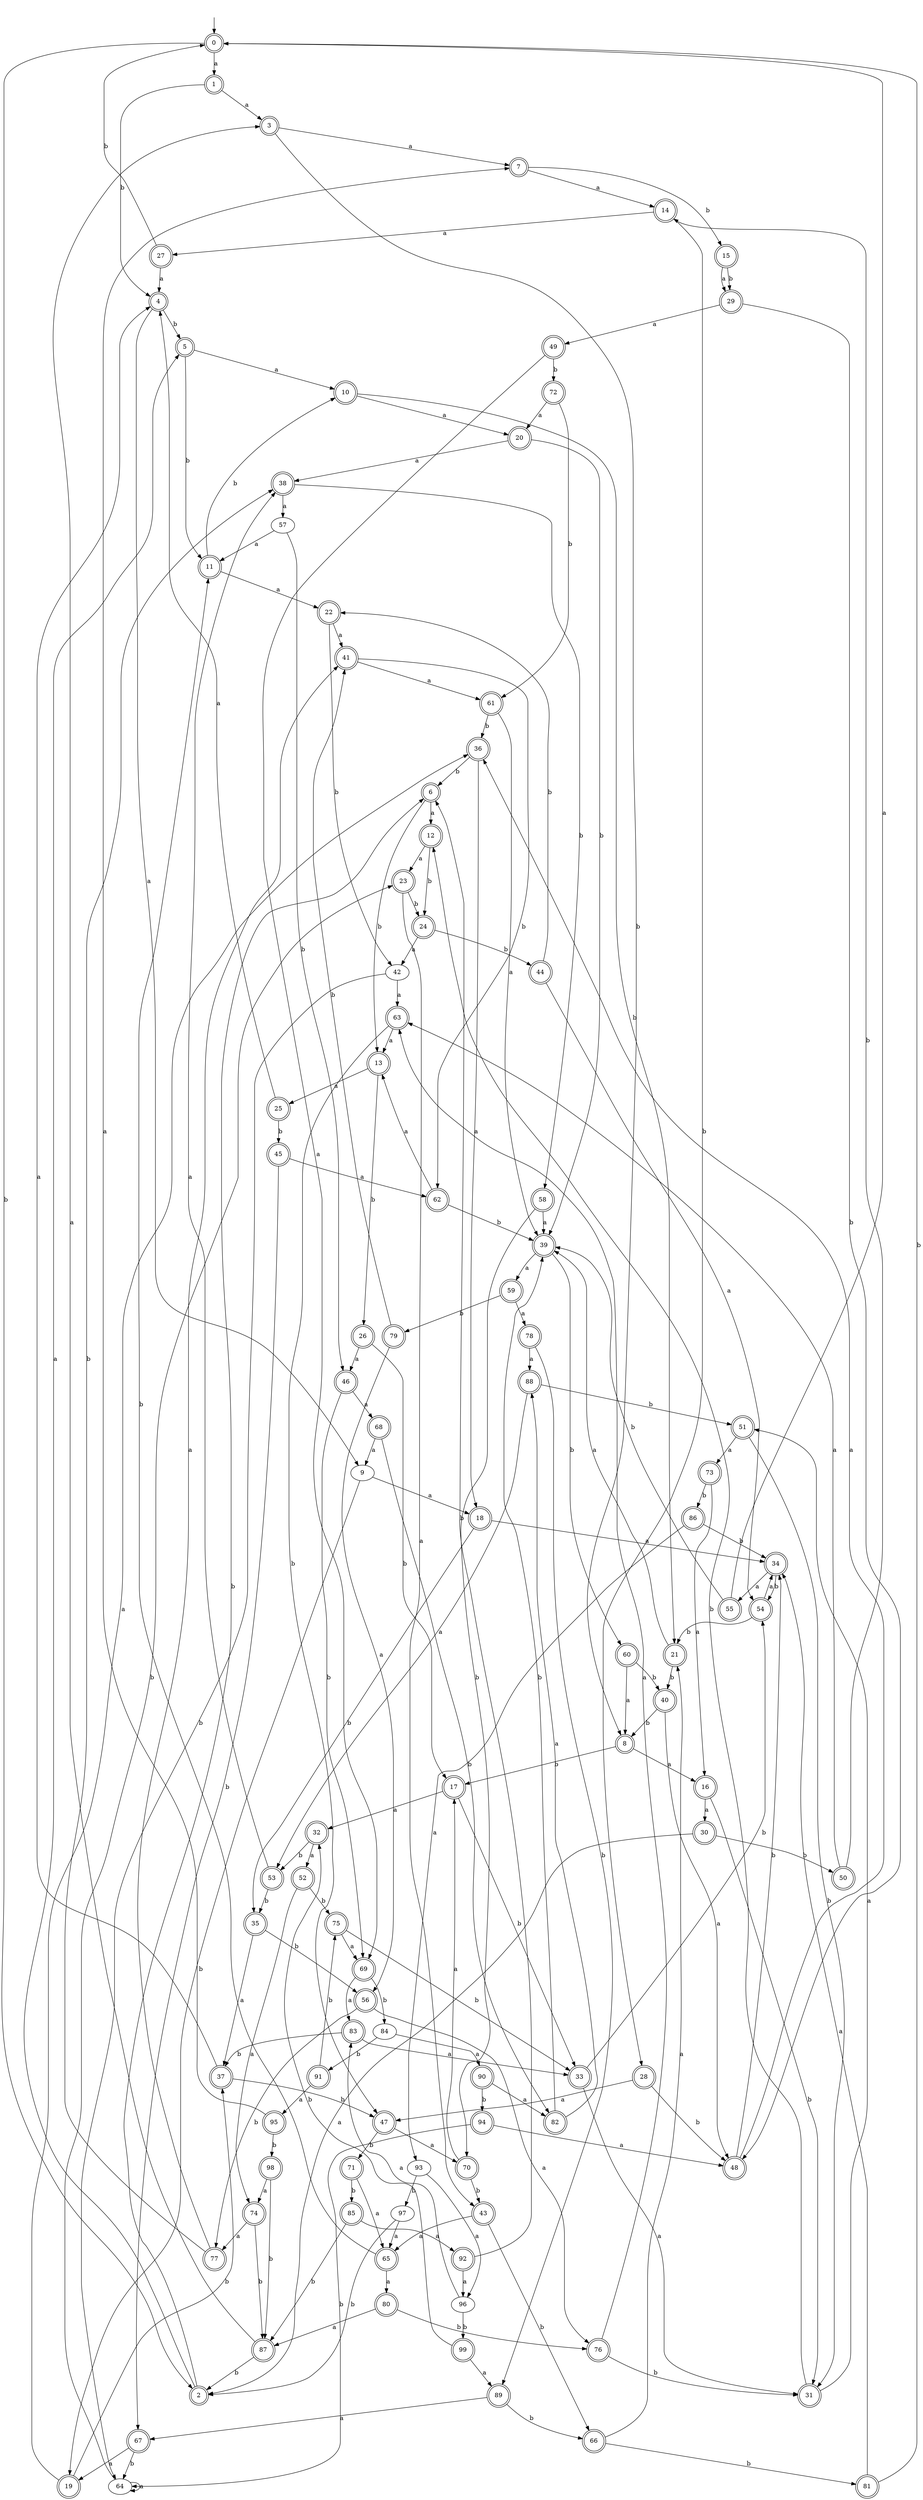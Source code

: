 digraph RandomDFA {
  __start0 [label="", shape=none];
  __start0 -> 0 [label=""];
  0 [shape=circle] [shape=doublecircle]
  0 -> 1 [label="a"]
  0 -> 2 [label="b"]
  1 [shape=doublecircle]
  1 -> 3 [label="a"]
  1 -> 4 [label="b"]
  2 [shape=doublecircle]
  2 -> 5 [label="a"]
  2 -> 6 [label="b"]
  3 [shape=doublecircle]
  3 -> 7 [label="a"]
  3 -> 8 [label="b"]
  4 [shape=doublecircle]
  4 -> 9 [label="a"]
  4 -> 5 [label="b"]
  5 [shape=doublecircle]
  5 -> 10 [label="a"]
  5 -> 11 [label="b"]
  6 [shape=doublecircle]
  6 -> 12 [label="a"]
  6 -> 13 [label="b"]
  7 [shape=doublecircle]
  7 -> 14 [label="a"]
  7 -> 15 [label="b"]
  8 [shape=doublecircle]
  8 -> 16 [label="a"]
  8 -> 17 [label="b"]
  9
  9 -> 18 [label="a"]
  9 -> 19 [label="b"]
  10 [shape=doublecircle]
  10 -> 20 [label="a"]
  10 -> 21 [label="b"]
  11 [shape=doublecircle]
  11 -> 22 [label="a"]
  11 -> 10 [label="b"]
  12 [shape=doublecircle]
  12 -> 23 [label="a"]
  12 -> 24 [label="b"]
  13 [shape=doublecircle]
  13 -> 25 [label="a"]
  13 -> 26 [label="b"]
  14 [shape=doublecircle]
  14 -> 27 [label="a"]
  14 -> 28 [label="b"]
  15 [shape=doublecircle]
  15 -> 29 [label="a"]
  15 -> 29 [label="b"]
  16 [shape=doublecircle]
  16 -> 30 [label="a"]
  16 -> 31 [label="b"]
  17 [shape=doublecircle]
  17 -> 32 [label="a"]
  17 -> 33 [label="b"]
  18 [shape=doublecircle]
  18 -> 34 [label="a"]
  18 -> 35 [label="b"]
  19 [shape=doublecircle]
  19 -> 36 [label="a"]
  19 -> 37 [label="b"]
  20 [shape=doublecircle]
  20 -> 38 [label="a"]
  20 -> 39 [label="b"]
  21 [shape=doublecircle]
  21 -> 39 [label="a"]
  21 -> 40 [label="b"]
  22 [shape=doublecircle]
  22 -> 41 [label="a"]
  22 -> 42 [label="b"]
  23 [shape=doublecircle]
  23 -> 43 [label="a"]
  23 -> 24 [label="b"]
  24 [shape=doublecircle]
  24 -> 42 [label="a"]
  24 -> 44 [label="b"]
  25 [shape=doublecircle]
  25 -> 4 [label="a"]
  25 -> 45 [label="b"]
  26 [shape=doublecircle]
  26 -> 46 [label="a"]
  26 -> 17 [label="b"]
  27 [shape=doublecircle]
  27 -> 4 [label="a"]
  27 -> 0 [label="b"]
  28 [shape=doublecircle]
  28 -> 47 [label="a"]
  28 -> 48 [label="b"]
  29 [shape=doublecircle]
  29 -> 49 [label="a"]
  29 -> 48 [label="b"]
  30 [shape=doublecircle]
  30 -> 2 [label="a"]
  30 -> 50 [label="b"]
  31 [shape=doublecircle]
  31 -> 51 [label="a"]
  31 -> 12 [label="b"]
  32 [shape=doublecircle]
  32 -> 52 [label="a"]
  32 -> 53 [label="b"]
  33 [shape=doublecircle]
  33 -> 31 [label="a"]
  33 -> 54 [label="b"]
  34 [shape=doublecircle]
  34 -> 55 [label="a"]
  34 -> 54 [label="b"]
  35 [shape=doublecircle]
  35 -> 37 [label="a"]
  35 -> 56 [label="b"]
  36 [shape=doublecircle]
  36 -> 18 [label="a"]
  36 -> 6 [label="b"]
  37 [shape=doublecircle]
  37 -> 4 [label="a"]
  37 -> 47 [label="b"]
  38 [shape=doublecircle]
  38 -> 57 [label="a"]
  38 -> 58 [label="b"]
  39 [shape=doublecircle]
  39 -> 59 [label="a"]
  39 -> 60 [label="b"]
  40 [shape=doublecircle]
  40 -> 48 [label="a"]
  40 -> 8 [label="b"]
  41 [shape=doublecircle]
  41 -> 61 [label="a"]
  41 -> 62 [label="b"]
  42
  42 -> 63 [label="a"]
  42 -> 64 [label="b"]
  43 [shape=doublecircle]
  43 -> 65 [label="a"]
  43 -> 66 [label="b"]
  44 [shape=doublecircle]
  44 -> 54 [label="a"]
  44 -> 22 [label="b"]
  45 [shape=doublecircle]
  45 -> 62 [label="a"]
  45 -> 67 [label="b"]
  46 [shape=doublecircle]
  46 -> 68 [label="a"]
  46 -> 69 [label="b"]
  47 [shape=doublecircle]
  47 -> 70 [label="a"]
  47 -> 71 [label="b"]
  48 [shape=doublecircle]
  48 -> 36 [label="a"]
  48 -> 34 [label="b"]
  49 [shape=doublecircle]
  49 -> 69 [label="a"]
  49 -> 72 [label="b"]
  50 [shape=doublecircle]
  50 -> 63 [label="a"]
  50 -> 14 [label="b"]
  51 [shape=doublecircle]
  51 -> 73 [label="a"]
  51 -> 31 [label="b"]
  52 [shape=doublecircle]
  52 -> 74 [label="a"]
  52 -> 75 [label="b"]
  53 [shape=doublecircle]
  53 -> 38 [label="a"]
  53 -> 35 [label="b"]
  54 [shape=doublecircle]
  54 -> 34 [label="a"]
  54 -> 21 [label="b"]
  55 [shape=doublecircle]
  55 -> 0 [label="a"]
  55 -> 39 [label="b"]
  56 [shape=doublecircle]
  56 -> 76 [label="a"]
  56 -> 77 [label="b"]
  57
  57 -> 11 [label="a"]
  57 -> 46 [label="b"]
  58 [shape=doublecircle]
  58 -> 39 [label="a"]
  58 -> 70 [label="b"]
  59 [shape=doublecircle]
  59 -> 78 [label="a"]
  59 -> 79 [label="b"]
  60 [shape=doublecircle]
  60 -> 8 [label="a"]
  60 -> 40 [label="b"]
  61 [shape=doublecircle]
  61 -> 39 [label="a"]
  61 -> 36 [label="b"]
  62 [shape=doublecircle]
  62 -> 13 [label="a"]
  62 -> 39 [label="b"]
  63 [shape=doublecircle]
  63 -> 13 [label="a"]
  63 -> 47 [label="b"]
  64
  64 -> 64 [label="a"]
  64 -> 23 [label="b"]
  65 [shape=doublecircle]
  65 -> 80 [label="a"]
  65 -> 11 [label="b"]
  66 [shape=doublecircle]
  66 -> 21 [label="a"]
  66 -> 81 [label="b"]
  67 [shape=doublecircle]
  67 -> 19 [label="a"]
  67 -> 64 [label="b"]
  68 [shape=doublecircle]
  68 -> 9 [label="a"]
  68 -> 82 [label="b"]
  69 [shape=doublecircle]
  69 -> 83 [label="a"]
  69 -> 84 [label="b"]
  70 [shape=doublecircle]
  70 -> 17 [label="a"]
  70 -> 43 [label="b"]
  71 [shape=doublecircle]
  71 -> 65 [label="a"]
  71 -> 85 [label="b"]
  72 [shape=doublecircle]
  72 -> 20 [label="a"]
  72 -> 61 [label="b"]
  73 [shape=doublecircle]
  73 -> 16 [label="a"]
  73 -> 86 [label="b"]
  74 [shape=doublecircle]
  74 -> 77 [label="a"]
  74 -> 87 [label="b"]
  75 [shape=doublecircle]
  75 -> 69 [label="a"]
  75 -> 33 [label="b"]
  76 [shape=doublecircle]
  76 -> 63 [label="a"]
  76 -> 31 [label="b"]
  77 [shape=doublecircle]
  77 -> 41 [label="a"]
  77 -> 38 [label="b"]
  78 [shape=doublecircle]
  78 -> 88 [label="a"]
  78 -> 89 [label="b"]
  79 [shape=doublecircle]
  79 -> 56 [label="a"]
  79 -> 41 [label="b"]
  80 [shape=doublecircle]
  80 -> 87 [label="a"]
  80 -> 76 [label="b"]
  81 [shape=doublecircle]
  81 -> 34 [label="a"]
  81 -> 0 [label="b"]
  82 [shape=doublecircle]
  82 -> 88 [label="a"]
  82 -> 39 [label="b"]
  83 [shape=doublecircle]
  83 -> 33 [label="a"]
  83 -> 37 [label="b"]
  84
  84 -> 90 [label="a"]
  84 -> 91 [label="b"]
  85 [shape=doublecircle]
  85 -> 92 [label="a"]
  85 -> 87 [label="b"]
  86 [shape=doublecircle]
  86 -> 93 [label="a"]
  86 -> 34 [label="b"]
  87 [shape=doublecircle]
  87 -> 3 [label="a"]
  87 -> 2 [label="b"]
  88 [shape=doublecircle]
  88 -> 53 [label="a"]
  88 -> 51 [label="b"]
  89 [shape=doublecircle]
  89 -> 67 [label="a"]
  89 -> 66 [label="b"]
  90 [shape=doublecircle]
  90 -> 82 [label="a"]
  90 -> 94 [label="b"]
  91 [shape=doublecircle]
  91 -> 95 [label="a"]
  91 -> 75 [label="b"]
  92 [shape=doublecircle]
  92 -> 96 [label="a"]
  92 -> 6 [label="b"]
  93
  93 -> 96 [label="a"]
  93 -> 97 [label="b"]
  94 [shape=doublecircle]
  94 -> 48 [label="a"]
  94 -> 64 [label="b"]
  95 [shape=doublecircle]
  95 -> 7 [label="a"]
  95 -> 98 [label="b"]
  96
  96 -> 83 [label="a"]
  96 -> 99 [label="b"]
  97
  97 -> 65 [label="a"]
  97 -> 2 [label="b"]
  98 [shape=doublecircle]
  98 -> 74 [label="a"]
  98 -> 87 [label="b"]
  99 [shape=doublecircle]
  99 -> 89 [label="a"]
  99 -> 32 [label="b"]
}
